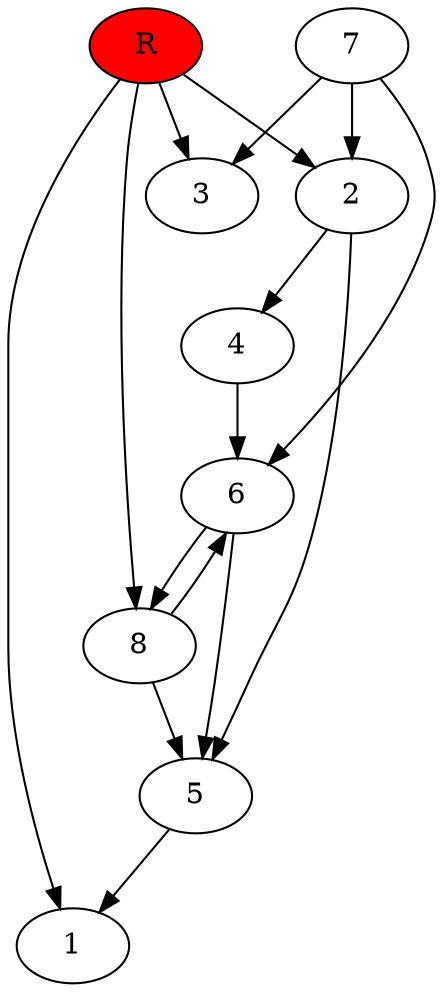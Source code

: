 digraph prb55206 {
	1
	2
	3
	4
	5
	6
	7
	8
	R [fillcolor="#ff0000" style=filled]
	2 -> 4
	2 -> 5
	4 -> 6
	5 -> 1
	6 -> 5
	6 -> 8
	7 -> 2
	7 -> 3
	7 -> 6
	8 -> 5
	8 -> 6
	R -> 1
	R -> 2
	R -> 3
	R -> 8
}
